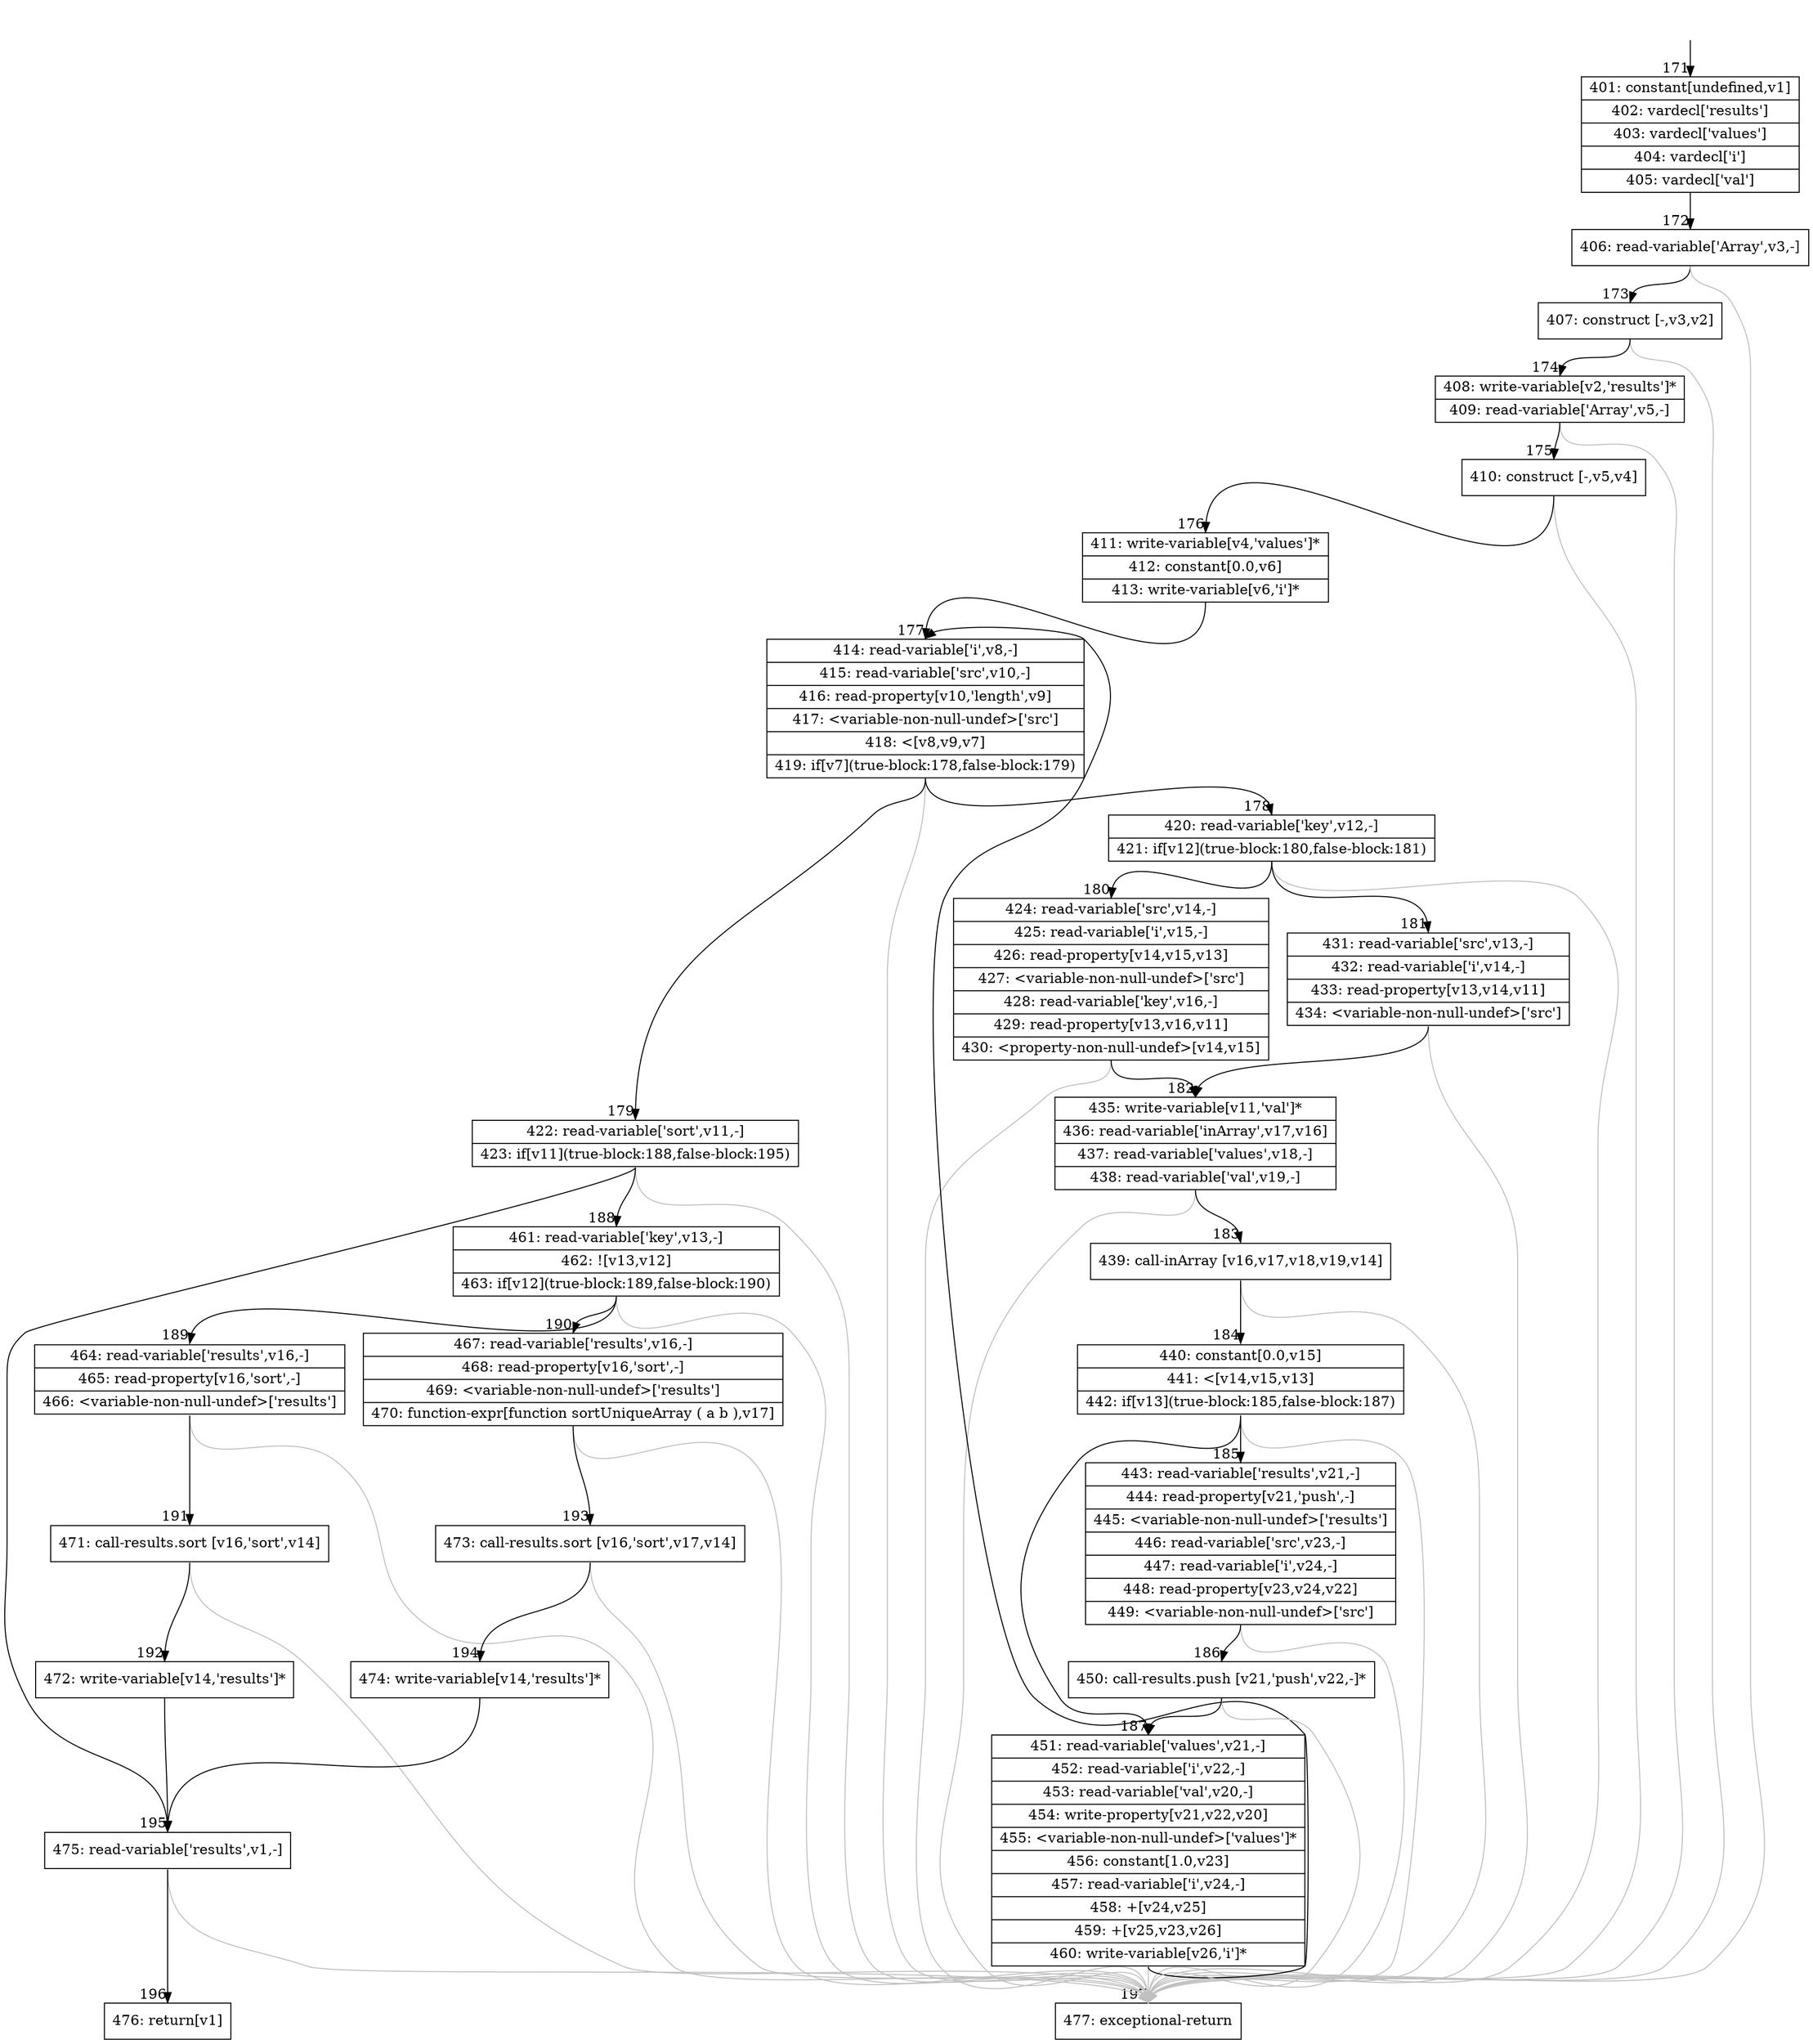 digraph {
rankdir="TD"
BB_entry21[shape=none,label=""];
BB_entry21 -> BB171 [tailport=s, headport=n, headlabel="    171"]
BB171 [shape=record label="{401: constant[undefined,v1]|402: vardecl['results']|403: vardecl['values']|404: vardecl['i']|405: vardecl['val']}" ] 
BB171 -> BB172 [tailport=s, headport=n, headlabel="      172"]
BB172 [shape=record label="{406: read-variable['Array',v3,-]}" ] 
BB172 -> BB173 [tailport=s, headport=n, headlabel="      173"]
BB172 -> BB197 [tailport=s, headport=n, color=gray, headlabel="      197"]
BB173 [shape=record label="{407: construct [-,v3,v2]}" ] 
BB173 -> BB174 [tailport=s, headport=n, headlabel="      174"]
BB173 -> BB197 [tailport=s, headport=n, color=gray]
BB174 [shape=record label="{408: write-variable[v2,'results']*|409: read-variable['Array',v5,-]}" ] 
BB174 -> BB175 [tailport=s, headport=n, headlabel="      175"]
BB174 -> BB197 [tailport=s, headport=n, color=gray]
BB175 [shape=record label="{410: construct [-,v5,v4]}" ] 
BB175 -> BB176 [tailport=s, headport=n, headlabel="      176"]
BB175 -> BB197 [tailport=s, headport=n, color=gray]
BB176 [shape=record label="{411: write-variable[v4,'values']*|412: constant[0.0,v6]|413: write-variable[v6,'i']*}" ] 
BB176 -> BB177 [tailport=s, headport=n, headlabel="      177"]
BB177 [shape=record label="{414: read-variable['i',v8,-]|415: read-variable['src',v10,-]|416: read-property[v10,'length',v9]|417: \<variable-non-null-undef\>['src']|418: \<[v8,v9,v7]|419: if[v7](true-block:178,false-block:179)}" ] 
BB177 -> BB178 [tailport=s, headport=n, headlabel="      178"]
BB177 -> BB179 [tailport=s, headport=n, headlabel="      179"]
BB177 -> BB197 [tailport=s, headport=n, color=gray]
BB178 [shape=record label="{420: read-variable['key',v12,-]|421: if[v12](true-block:180,false-block:181)}" ] 
BB178 -> BB180 [tailport=s, headport=n, headlabel="      180"]
BB178 -> BB181 [tailport=s, headport=n, headlabel="      181"]
BB178 -> BB197 [tailport=s, headport=n, color=gray]
BB179 [shape=record label="{422: read-variable['sort',v11,-]|423: if[v11](true-block:188,false-block:195)}" ] 
BB179 -> BB188 [tailport=s, headport=n, headlabel="      188"]
BB179 -> BB195 [tailport=s, headport=n, headlabel="      195"]
BB179 -> BB197 [tailport=s, headport=n, color=gray]
BB180 [shape=record label="{424: read-variable['src',v14,-]|425: read-variable['i',v15,-]|426: read-property[v14,v15,v13]|427: \<variable-non-null-undef\>['src']|428: read-variable['key',v16,-]|429: read-property[v13,v16,v11]|430: \<property-non-null-undef\>[v14,v15]}" ] 
BB180 -> BB182 [tailport=s, headport=n, headlabel="      182"]
BB180 -> BB197 [tailport=s, headport=n, color=gray]
BB181 [shape=record label="{431: read-variable['src',v13,-]|432: read-variable['i',v14,-]|433: read-property[v13,v14,v11]|434: \<variable-non-null-undef\>['src']}" ] 
BB181 -> BB182 [tailport=s, headport=n]
BB181 -> BB197 [tailport=s, headport=n, color=gray]
BB182 [shape=record label="{435: write-variable[v11,'val']*|436: read-variable['inArray',v17,v16]|437: read-variable['values',v18,-]|438: read-variable['val',v19,-]}" ] 
BB182 -> BB183 [tailport=s, headport=n, headlabel="      183"]
BB182 -> BB197 [tailport=s, headport=n, color=gray]
BB183 [shape=record label="{439: call-inArray [v16,v17,v18,v19,v14]}" ] 
BB183 -> BB184 [tailport=s, headport=n, headlabel="      184"]
BB183 -> BB197 [tailport=s, headport=n, color=gray]
BB184 [shape=record label="{440: constant[0.0,v15]|441: \<[v14,v15,v13]|442: if[v13](true-block:185,false-block:187)}" ] 
BB184 -> BB185 [tailport=s, headport=n, headlabel="      185"]
BB184 -> BB187 [tailport=s, headport=n, headlabel="      187"]
BB184 -> BB197 [tailport=s, headport=n, color=gray]
BB185 [shape=record label="{443: read-variable['results',v21,-]|444: read-property[v21,'push',-]|445: \<variable-non-null-undef\>['results']|446: read-variable['src',v23,-]|447: read-variable['i',v24,-]|448: read-property[v23,v24,v22]|449: \<variable-non-null-undef\>['src']}" ] 
BB185 -> BB186 [tailport=s, headport=n, headlabel="      186"]
BB185 -> BB197 [tailport=s, headport=n, color=gray]
BB186 [shape=record label="{450: call-results.push [v21,'push',v22,-]*}" ] 
BB186 -> BB187 [tailport=s, headport=n]
BB186 -> BB197 [tailport=s, headport=n, color=gray]
BB187 [shape=record label="{451: read-variable['values',v21,-]|452: read-variable['i',v22,-]|453: read-variable['val',v20,-]|454: write-property[v21,v22,v20]|455: \<variable-non-null-undef\>['values']*|456: constant[1.0,v23]|457: read-variable['i',v24,-]|458: +[v24,v25]|459: +[v25,v23,v26]|460: write-variable[v26,'i']*}" ] 
BB187 -> BB177 [tailport=s, headport=n]
BB187 -> BB197 [tailport=s, headport=n, color=gray]
BB188 [shape=record label="{461: read-variable['key',v13,-]|462: ![v13,v12]|463: if[v12](true-block:189,false-block:190)}" ] 
BB188 -> BB189 [tailport=s, headport=n, headlabel="      189"]
BB188 -> BB190 [tailport=s, headport=n, headlabel="      190"]
BB188 -> BB197 [tailport=s, headport=n, color=gray]
BB189 [shape=record label="{464: read-variable['results',v16,-]|465: read-property[v16,'sort',-]|466: \<variable-non-null-undef\>['results']}" ] 
BB189 -> BB191 [tailport=s, headport=n, headlabel="      191"]
BB189 -> BB197 [tailport=s, headport=n, color=gray]
BB190 [shape=record label="{467: read-variable['results',v16,-]|468: read-property[v16,'sort',-]|469: \<variable-non-null-undef\>['results']|470: function-expr[function sortUniqueArray ( a b ),v17]}" ] 
BB190 -> BB193 [tailport=s, headport=n, headlabel="      193"]
BB190 -> BB197 [tailport=s, headport=n, color=gray]
BB191 [shape=record label="{471: call-results.sort [v16,'sort',v14]}" ] 
BB191 -> BB192 [tailport=s, headport=n, headlabel="      192"]
BB191 -> BB197 [tailport=s, headport=n, color=gray]
BB192 [shape=record label="{472: write-variable[v14,'results']*}" ] 
BB192 -> BB195 [tailport=s, headport=n]
BB193 [shape=record label="{473: call-results.sort [v16,'sort',v17,v14]}" ] 
BB193 -> BB194 [tailport=s, headport=n, headlabel="      194"]
BB193 -> BB197 [tailport=s, headport=n, color=gray]
BB194 [shape=record label="{474: write-variable[v14,'results']*}" ] 
BB194 -> BB195 [tailport=s, headport=n]
BB195 [shape=record label="{475: read-variable['results',v1,-]}" ] 
BB195 -> BB196 [tailport=s, headport=n, headlabel="      196"]
BB195 -> BB197 [tailport=s, headport=n, color=gray]
BB196 [shape=record label="{476: return[v1]}" ] 
BB197 [shape=record label="{477: exceptional-return}" ] 
//#$~ 282
}

